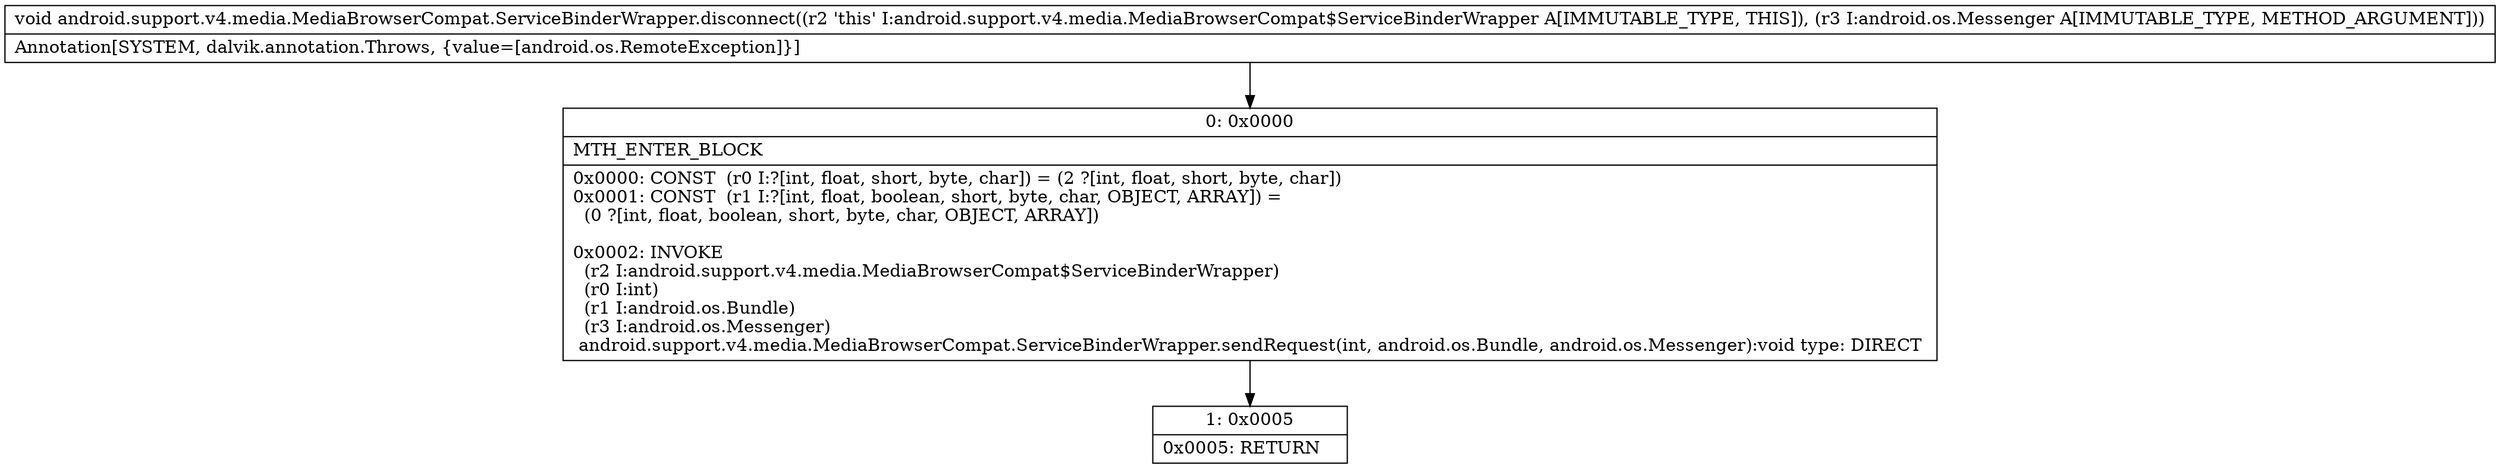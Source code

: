 digraph "CFG forandroid.support.v4.media.MediaBrowserCompat.ServiceBinderWrapper.disconnect(Landroid\/os\/Messenger;)V" {
Node_0 [shape=record,label="{0\:\ 0x0000|MTH_ENTER_BLOCK\l|0x0000: CONST  (r0 I:?[int, float, short, byte, char]) = (2 ?[int, float, short, byte, char]) \l0x0001: CONST  (r1 I:?[int, float, boolean, short, byte, char, OBJECT, ARRAY]) = \l  (0 ?[int, float, boolean, short, byte, char, OBJECT, ARRAY])\l \l0x0002: INVOKE  \l  (r2 I:android.support.v4.media.MediaBrowserCompat$ServiceBinderWrapper)\l  (r0 I:int)\l  (r1 I:android.os.Bundle)\l  (r3 I:android.os.Messenger)\l android.support.v4.media.MediaBrowserCompat.ServiceBinderWrapper.sendRequest(int, android.os.Bundle, android.os.Messenger):void type: DIRECT \l}"];
Node_1 [shape=record,label="{1\:\ 0x0005|0x0005: RETURN   \l}"];
MethodNode[shape=record,label="{void android.support.v4.media.MediaBrowserCompat.ServiceBinderWrapper.disconnect((r2 'this' I:android.support.v4.media.MediaBrowserCompat$ServiceBinderWrapper A[IMMUTABLE_TYPE, THIS]), (r3 I:android.os.Messenger A[IMMUTABLE_TYPE, METHOD_ARGUMENT]))  | Annotation[SYSTEM, dalvik.annotation.Throws, \{value=[android.os.RemoteException]\}]\l}"];
MethodNode -> Node_0;
Node_0 -> Node_1;
}

